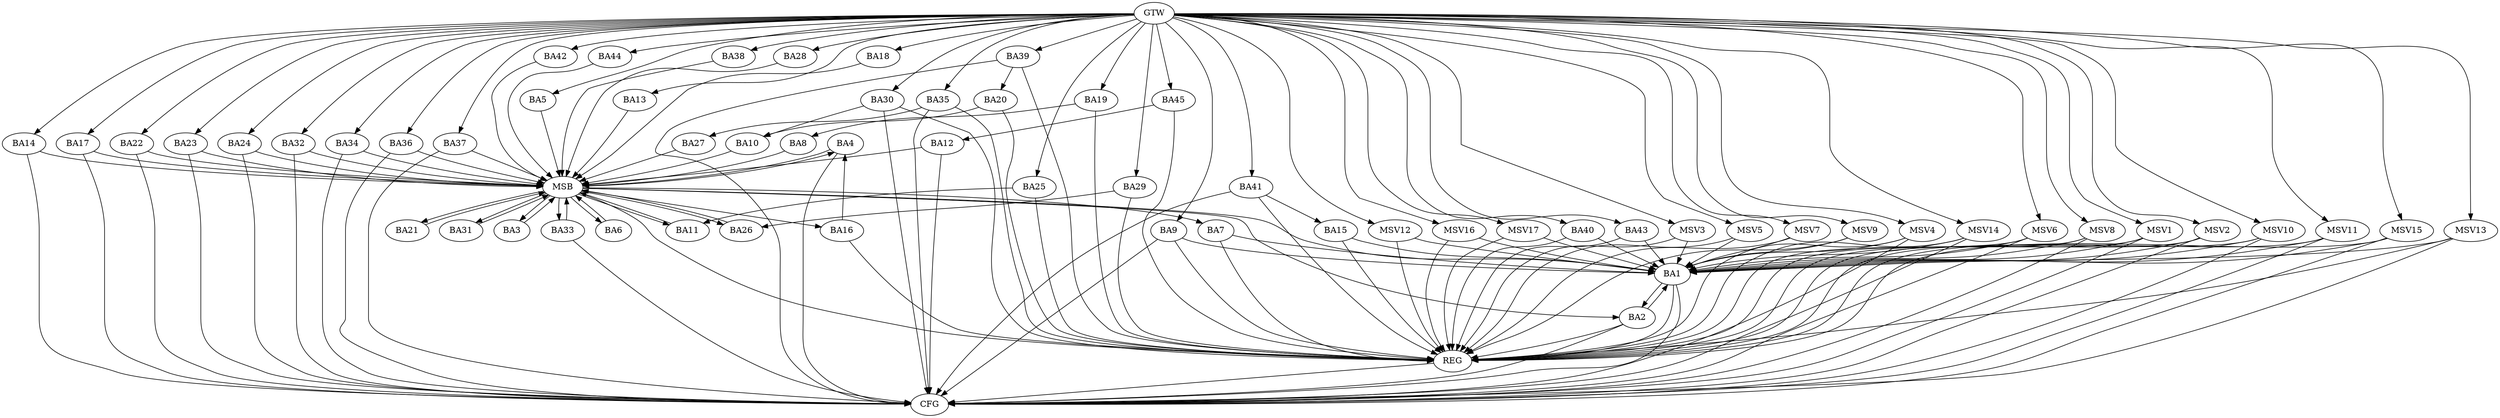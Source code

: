 strict digraph G {
  BA1 [ label="BA1" ];
  BA2 [ label="BA2" ];
  BA3 [ label="BA3" ];
  BA4 [ label="BA4" ];
  BA5 [ label="BA5" ];
  BA6 [ label="BA6" ];
  BA7 [ label="BA7" ];
  BA8 [ label="BA8" ];
  BA9 [ label="BA9" ];
  BA10 [ label="BA10" ];
  BA11 [ label="BA11" ];
  BA12 [ label="BA12" ];
  BA13 [ label="BA13" ];
  BA14 [ label="BA14" ];
  BA15 [ label="BA15" ];
  BA16 [ label="BA16" ];
  BA17 [ label="BA17" ];
  BA18 [ label="BA18" ];
  BA19 [ label="BA19" ];
  BA20 [ label="BA20" ];
  BA21 [ label="BA21" ];
  BA22 [ label="BA22" ];
  BA23 [ label="BA23" ];
  BA24 [ label="BA24" ];
  BA25 [ label="BA25" ];
  BA26 [ label="BA26" ];
  BA27 [ label="BA27" ];
  BA28 [ label="BA28" ];
  BA29 [ label="BA29" ];
  BA30 [ label="BA30" ];
  BA31 [ label="BA31" ];
  BA32 [ label="BA32" ];
  BA33 [ label="BA33" ];
  BA34 [ label="BA34" ];
  BA35 [ label="BA35" ];
  BA36 [ label="BA36" ];
  BA37 [ label="BA37" ];
  BA38 [ label="BA38" ];
  BA39 [ label="BA39" ];
  BA40 [ label="BA40" ];
  BA41 [ label="BA41" ];
  BA42 [ label="BA42" ];
  BA43 [ label="BA43" ];
  BA44 [ label="BA44" ];
  BA45 [ label="BA45" ];
  GTW [ label="GTW" ];
  REG [ label="REG" ];
  MSB [ label="MSB" ];
  CFG [ label="CFG" ];
  MSV1 [ label="MSV1" ];
  MSV2 [ label="MSV2" ];
  MSV3 [ label="MSV3" ];
  MSV4 [ label="MSV4" ];
  MSV5 [ label="MSV5" ];
  MSV6 [ label="MSV6" ];
  MSV7 [ label="MSV7" ];
  MSV8 [ label="MSV8" ];
  MSV9 [ label="MSV9" ];
  MSV10 [ label="MSV10" ];
  MSV11 [ label="MSV11" ];
  MSV12 [ label="MSV12" ];
  MSV13 [ label="MSV13" ];
  MSV14 [ label="MSV14" ];
  MSV15 [ label="MSV15" ];
  MSV16 [ label="MSV16" ];
  MSV17 [ label="MSV17" ];
  BA1 -> BA2;
  BA2 -> BA1;
  BA7 -> BA1;
  BA9 -> BA1;
  BA15 -> BA1;
  BA16 -> BA4;
  BA19 -> BA8;
  BA20 -> BA10;
  BA25 -> BA11;
  BA29 -> BA26;
  BA30 -> BA10;
  BA35 -> BA27;
  BA39 -> BA20;
  BA40 -> BA1;
  BA41 -> BA15;
  BA43 -> BA1;
  BA45 -> BA12;
  GTW -> BA5;
  GTW -> BA9;
  GTW -> BA13;
  GTW -> BA14;
  GTW -> BA17;
  GTW -> BA18;
  GTW -> BA19;
  GTW -> BA22;
  GTW -> BA23;
  GTW -> BA24;
  GTW -> BA25;
  GTW -> BA28;
  GTW -> BA29;
  GTW -> BA30;
  GTW -> BA32;
  GTW -> BA34;
  GTW -> BA35;
  GTW -> BA36;
  GTW -> BA37;
  GTW -> BA38;
  GTW -> BA39;
  GTW -> BA40;
  GTW -> BA41;
  GTW -> BA42;
  GTW -> BA43;
  GTW -> BA44;
  GTW -> BA45;
  BA1 -> REG;
  BA2 -> REG;
  BA7 -> REG;
  BA9 -> REG;
  BA15 -> REG;
  BA16 -> REG;
  BA19 -> REG;
  BA20 -> REG;
  BA25 -> REG;
  BA29 -> REG;
  BA30 -> REG;
  BA35 -> REG;
  BA39 -> REG;
  BA40 -> REG;
  BA41 -> REG;
  BA43 -> REG;
  BA45 -> REG;
  BA3 -> MSB;
  MSB -> BA2;
  MSB -> REG;
  BA4 -> MSB;
  BA5 -> MSB;
  BA6 -> MSB;
  BA8 -> MSB;
  BA10 -> MSB;
  MSB -> BA4;
  BA11 -> MSB;
  MSB -> BA1;
  BA12 -> MSB;
  BA13 -> MSB;
  BA14 -> MSB;
  BA17 -> MSB;
  BA18 -> MSB;
  BA21 -> MSB;
  MSB -> BA3;
  BA22 -> MSB;
  BA23 -> MSB;
  MSB -> BA16;
  BA24 -> MSB;
  BA26 -> MSB;
  BA27 -> MSB;
  MSB -> BA26;
  BA28 -> MSB;
  BA31 -> MSB;
  MSB -> BA21;
  BA32 -> MSB;
  BA33 -> MSB;
  MSB -> BA31;
  BA34 -> MSB;
  MSB -> BA7;
  BA36 -> MSB;
  BA37 -> MSB;
  MSB -> BA11;
  BA38 -> MSB;
  MSB -> BA6;
  BA42 -> MSB;
  BA44 -> MSB;
  MSB -> BA33;
  BA34 -> CFG;
  BA14 -> CFG;
  BA1 -> CFG;
  BA24 -> CFG;
  BA37 -> CFG;
  BA22 -> CFG;
  BA2 -> CFG;
  BA41 -> CFG;
  BA30 -> CFG;
  BA4 -> CFG;
  BA39 -> CFG;
  BA33 -> CFG;
  BA32 -> CFG;
  BA12 -> CFG;
  BA9 -> CFG;
  BA35 -> CFG;
  BA36 -> CFG;
  BA17 -> CFG;
  BA23 -> CFG;
  REG -> CFG;
  MSV1 -> BA1;
  MSV2 -> BA1;
  MSV3 -> BA1;
  MSV4 -> BA1;
  MSV5 -> BA1;
  GTW -> MSV1;
  MSV1 -> REG;
  MSV1 -> CFG;
  GTW -> MSV2;
  MSV2 -> REG;
  MSV2 -> CFG;
  GTW -> MSV3;
  MSV3 -> REG;
  GTW -> MSV4;
  MSV4 -> REG;
  MSV4 -> CFG;
  GTW -> MSV5;
  MSV5 -> REG;
  MSV6 -> BA1;
  MSV7 -> BA1;
  GTW -> MSV6;
  MSV6 -> REG;
  MSV6 -> CFG;
  GTW -> MSV7;
  MSV7 -> REG;
  MSV8 -> BA1;
  MSV9 -> BA1;
  GTW -> MSV8;
  MSV8 -> REG;
  MSV8 -> CFG;
  GTW -> MSV9;
  MSV9 -> REG;
  MSV10 -> BA1;
  GTW -> MSV10;
  MSV10 -> REG;
  MSV10 -> CFG;
  MSV11 -> BA1;
  GTW -> MSV11;
  MSV11 -> REG;
  MSV11 -> CFG;
  MSV12 -> BA1;
  GTW -> MSV12;
  MSV12 -> REG;
  MSV13 -> BA1;
  GTW -> MSV13;
  MSV13 -> REG;
  MSV13 -> CFG;
  MSV14 -> BA1;
  GTW -> MSV14;
  MSV14 -> REG;
  MSV14 -> CFG;
  MSV15 -> BA1;
  GTW -> MSV15;
  MSV15 -> REG;
  MSV15 -> CFG;
  MSV16 -> BA1;
  GTW -> MSV16;
  MSV16 -> REG;
  MSV17 -> BA1;
  GTW -> MSV17;
  MSV17 -> REG;
}
